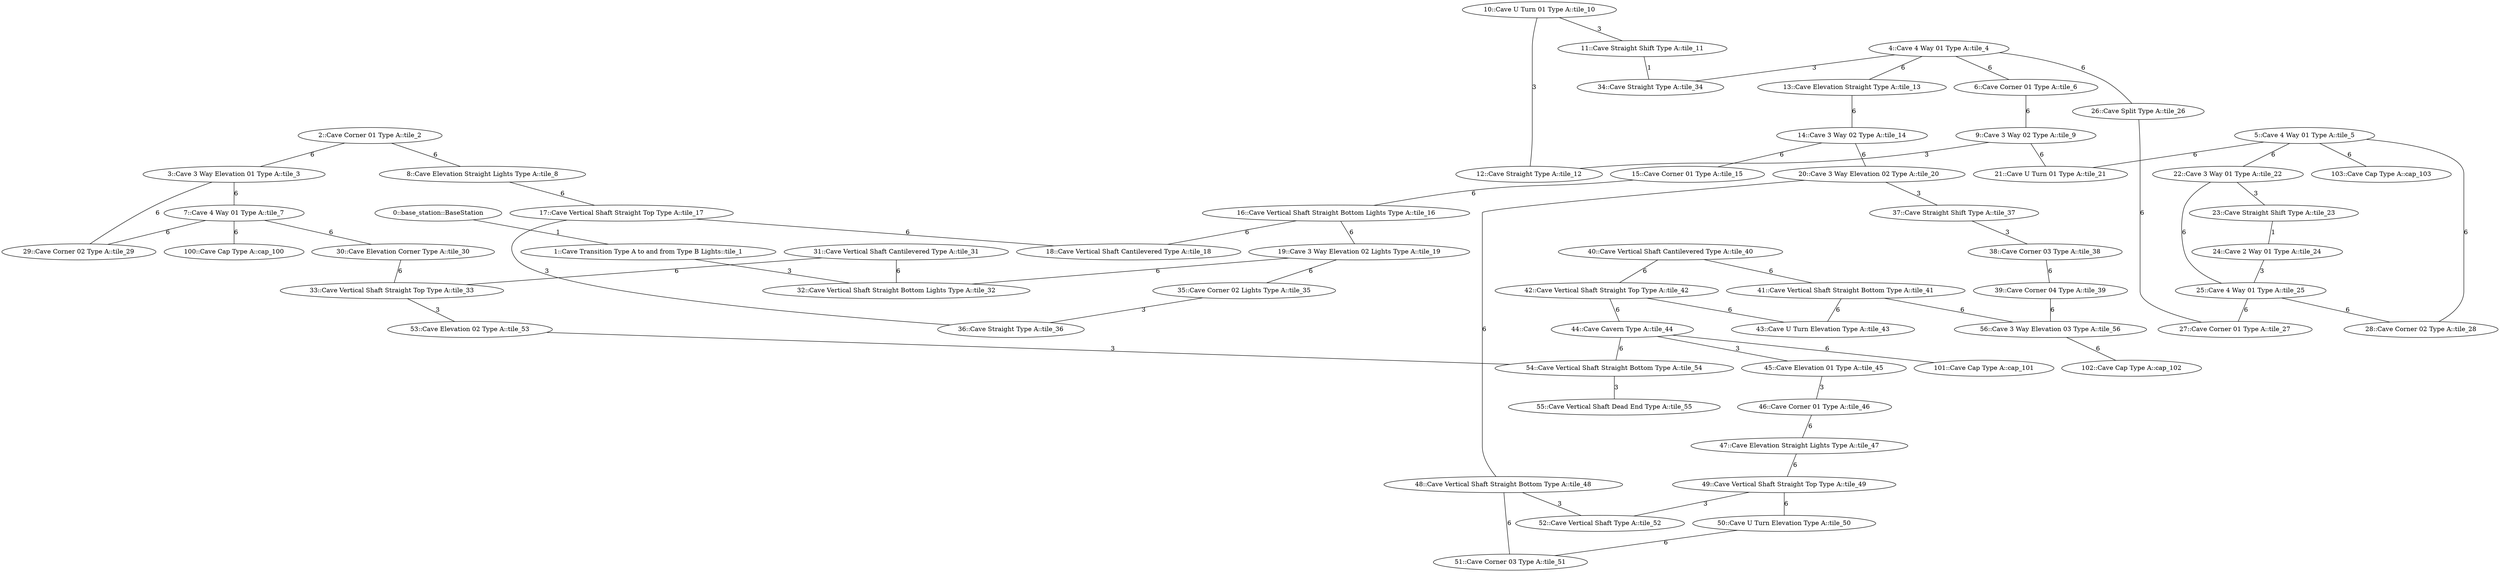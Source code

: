 /* Visibility graph generated by dot_generator */

graph {
  /* ==== Vertices ==== */

  /* Base station / Staging area */
  0   [label="0::base_station::BaseStation"];

  1   [label="1::Cave Transition Type A to and from Type B Lights::tile_1"];
  2   [label="2::Cave Corner 01 Type A::tile_2"];
  3   [label="3::Cave 3 Way Elevation 01 Type A::tile_3"];
  4   [label="4::Cave 4 Way 01 Type A::tile_4"];
  5   [label="5::Cave 4 Way 01 Type A::tile_5"];
  6   [label="6::Cave Corner 01 Type A::tile_6"];
  7   [label="7::Cave 4 Way 01 Type A::tile_7"];
  8   [label="8::Cave Elevation Straight Lights Type A::tile_8"];
  9   [label="9::Cave 3 Way 02 Type A::tile_9"];
  10  [label="10::Cave U Turn 01 Type A::tile_10"];
  11  [label="11::Cave Straight Shift Type A::tile_11"];
  12  [label="12::Cave Straight Type A::tile_12"];
  13  [label="13::Cave Elevation Straight Type A::tile_13"];
  14  [label="14::Cave 3 Way 02 Type A::tile_14"];
  15  [label="15::Cave Corner 01 Type A::tile_15"];
  16  [label="16::Cave Vertical Shaft Straight Bottom Lights Type A::tile_16"];
  17  [label="17::Cave Vertical Shaft Straight Top Type A::tile_17"];
  18  [label="18::Cave Vertical Shaft Cantilevered Type A::tile_18"];
  19  [label="19::Cave 3 Way Elevation 02 Lights Type A::tile_19"];
  20  [label="20::Cave 3 Way Elevation 02 Type A::tile_20"];
  21  [label="21::Cave U Turn 01 Type A::tile_21"];
  22  [label="22::Cave 3 Way 01 Type A::tile_22"];
  23  [label="23::Cave Straight Shift Type A::tile_23"];
  24  [label="24::Cave 2 Way 01 Type A::tile_24"];
  25  [label="25::Cave 4 Way 01 Type A::tile_25"];
  26  [label="26::Cave Split Type A::tile_26"];
  27  [label="27::Cave Corner 01 Type A::tile_27"];
  28  [label="28::Cave Corner 02 Type A::tile_28"];
  29  [label="29::Cave Corner 02 Type A::tile_29"];
  30  [label="30::Cave Elevation Corner Type A::tile_30"];
  31  [label="31::Cave Vertical Shaft Cantilevered Type A::tile_31"];
  32  [label="32::Cave Vertical Shaft Straight Bottom Lights Type A::tile_32"];
  33  [label="33::Cave Vertical Shaft Straight Top Type A::tile_33"];
  34  [label="34::Cave Straight Type A::tile_34"];
  35  [label="35::Cave Corner 02 Lights Type A::tile_35"];
  36  [label="36::Cave Straight Type A::tile_36"];
  37  [label="37::Cave Straight Shift Type A::tile_37"];
  38  [label="38::Cave Corner 03 Type A::tile_38"];
  39  [label="39::Cave Corner 04 Type A::tile_39"];
  40  [label="40::Cave Vertical Shaft Cantilevered Type A::tile_40"];
  41  [label="41::Cave Vertical Shaft Straight Bottom Type A::tile_41"];
  42  [label="42::Cave Vertical Shaft Straight Top Type A::tile_42"];
  43  [label="43::Cave U Turn Elevation Type A::tile_43"];
  44  [label="44::Cave Cavern Type A::tile_44"];
  45  [label="45::Cave Elevation 01 Type A::tile_45"];
  46  [label="46::Cave Corner 01 Type A::tile_46"];
  47  [label="47::Cave Elevation Straight Lights Type A::tile_47"];
  48  [label="48::Cave Vertical Shaft Straight Bottom Type A::tile_48"];
  49  [label="49::Cave Vertical Shaft Straight Top Type A::tile_49"];
  50  [label="50::Cave U Turn Elevation Type A::tile_50"];
  51  [label="51::Cave Corner 03 Type A::tile_51"];
  52  [label="52::Cave Vertical Shaft Type A::tile_52"];
  53  [label="53::Cave Elevation 02 Type A::tile_53"];
  54  [label="54::Cave Vertical Shaft Straight Bottom Type A::tile_54"];
  55  [label="55::Cave Vertical Shaft Dead End Type A::tile_55"];
  56  [label="56::Cave 3 Way Elevation 03 Type A::tile_56"];
  100  [label="100::Cave Cap Type A::cap_100"];
  101  [label="101::Cave Cap Type A::cap_101"];
  102  [label="102::Cave Cap Type A::cap_102"];
  103  [label="103::Cave Cap Type A::cap_103"];

  /* ==== Edges ==== */

  /* Base station */
  0  -- 1   [label=1];
  1  -- 32  [label=3];
  2  -- 3   [label=6];
  2  -- 8   [label=6];
  3  -- 7   [label=6];
  3  -- 29  [label=6];
  4  -- 6   [label=6];
  4  -- 13  [label=6];
  4  -- 26  [label=6];
  4  -- 34  [label=3];
  5  -- 21  [label=6];
  5  -- 22  [label=6];
  5  -- 28  [label=6];
  5  -- 103  [label=6];
  6  -- 9   [label=6];
  7  -- 29  [label=6];
  7  -- 30  [label=6];
  7  -- 100  [label=6];
  8  -- 17  [label=6];
  9  -- 12  [label=3];
  9  -- 21  [label=6];
  10 -- 11  [label=3];
  10 -- 12  [label=3];
  11 -- 34  [label=1];
  13 -- 14  [label=6];
  14 -- 15  [label=6];
  14 -- 20  [label=6];
  15 -- 16  [label=6];
  16 -- 18  [label=6];
  16 -- 19  [label=6];
  17 -- 18  [label=6];
  17 -- 36  [label=3];
  19 -- 32  [label=6];
  19 -- 35  [label=6];
  20 -- 37  [label=3];
  20 -- 48  [label=6];
  22 -- 23  [label=3];
  22 -- 25  [label=6];
  23 -- 24  [label=1];
  24 -- 25  [label=3];
  25 -- 27  [label=6];
  25 -- 28  [label=6];
  26 -- 27  [label=6];
  30 -- 33  [label=6];
  31 -- 32  [label=6];
  31 -- 33  [label=6];
  33 -- 53  [label=3];
  35 -- 36  [label=3];
  37 -- 38  [label=3];
  38 -- 39  [label=6];
  39 -- 56  [label=6];
  40 -- 41  [label=6];
  40 -- 42  [label=6];
  41 -- 43  [label=6];
  41 -- 56  [label=6];
  42 -- 43  [label=6];
  42 -- 44  [label=6];
  44 -- 45  [label=3];
  44 -- 54  [label=6];
  44 -- 101  [label=6];
  45 -- 46  [label=3];
  46 -- 47  [label=6];
  47 -- 49  [label=6];
  48 -- 51  [label=6];
  48 -- 52  [label=3];
  49 -- 50  [label=6];
  49 -- 52  [label=3];
  50 -- 51  [label=6];
  53 -- 54  [label=3];
  54 -- 55  [label=3];
  56 -- 102  [label=6];
}

